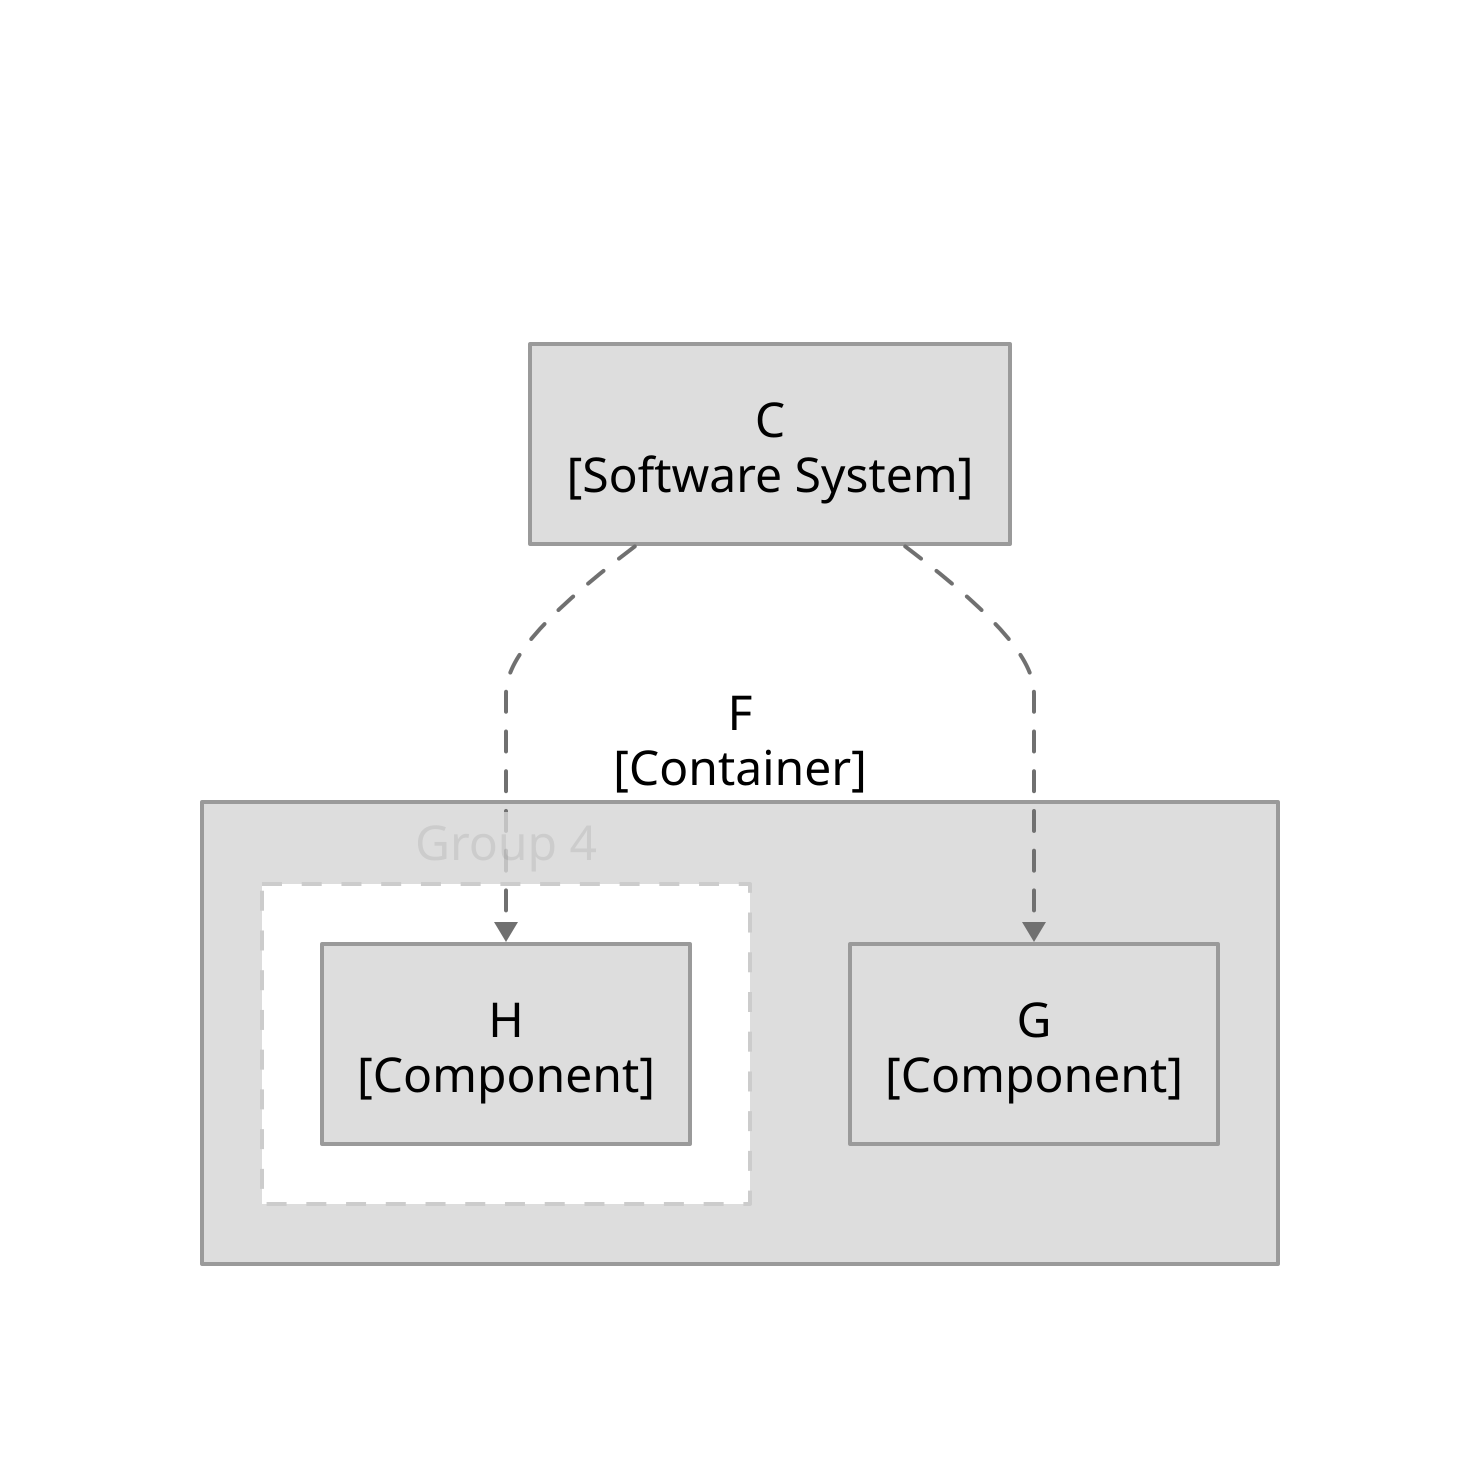 title: |`md
  # D - F - Components
`| {
  near: top-center
}
direction: down
container_3: {
  label: "C\n[Software System]"
  shape: rectangle
  style: {
    fill: "#dddddd"
    font-color: "#000000"
    font-size: 24
    multiple: false
    opacity: 1.0
    stroke: "#9a9a9a"
  }
}

container_6: {
  label: "F\n[Container]"
  shape: rectangle
  style: {
    fill: "#dddddd"
    font-color: "#000000"
    font-size: 24
    multiple: false
    opacity: 1.0
    stroke: "#9a9a9a"
  }
}
container_6."group_Group 4": {
  label: "Group 4"
  shape: rectangle
  style: {
    fill: "#ffffff"
    font-color: "#cccccc"
    font-size: 24
    opacity: 1.0
    stroke: "#cccccc"
    stroke-dash: 5
    stroke-width: 2
  }
}
container_6.container_7: {
  label: "G\n[Component]"
  shape: rectangle
  style: {
    fill: "#dddddd"
    font-color: "#000000"
    font-size: 24
    multiple: false
    opacity: 1.0
    stroke: "#9a9a9a"
  }
}
container_6."group_Group 4".container_8: {
  label: "H\n[Component]"
  shape: rectangle
  style: {
    fill: "#dddddd"
    font-color: "#000000"
    font-size: 24
    multiple: false
    opacity: 1.0
    stroke: "#9a9a9a"
  }
}
container_3 -> container_6.container_7: {
  label: ""
  style: {
    font-size: 24
    opacity: 1.0
    stroke: "#707070"
    stroke-dash: 5
    stroke-width: 2
  }
}
container_3 -> container_6."group_Group 4".container_8: {
  label: ""
  style: {
    font-size: 24
    opacity: 1.0
    stroke: "#707070"
    stroke-dash: 5
    stroke-width: 2
  }
}
